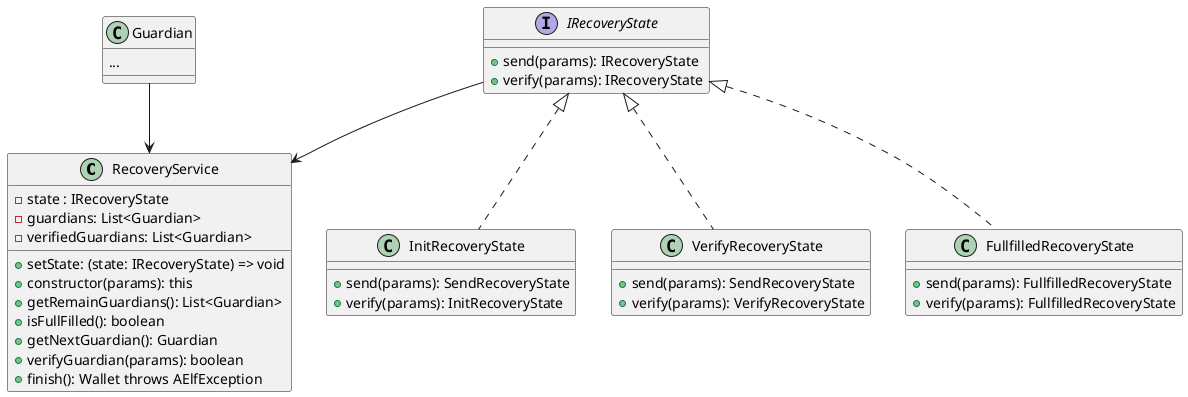 @startuml recovery
class RecoveryService {
    - state : IRecoveryState
    - guardians: List<Guardian>
    - verifiedGuardians: List<Guardian>
    + setState: (state: IRecoveryState) => void
    + constructor(params): this
    + getRemainGuardians(): List<Guardian>
    + isFullFilled(): boolean
    + getNextGuardian(): Guardian
    + verifyGuardian(params): boolean
    + finish(): Wallet throws AElfException
}

class Guardian {
    ...
}

interface IRecoveryState {
    + send(params): IRecoveryState
    + verify(params): IRecoveryState
}

class InitRecoveryState implements IRecoveryState {
    + send(params): SendRecoveryState
    + verify(params): InitRecoveryState
}

class VerifyRecoveryState implements IRecoveryState {
    + send(params): SendRecoveryState
    + verify(params): VerifyRecoveryState
}

class FullfilledRecoveryState implements IRecoveryState {
    + send(params): FullfilledRecoveryState
    + verify(params): FullfilledRecoveryState
}

Guardian --> RecoveryService
IRecoveryState --> RecoveryService



@enduml
